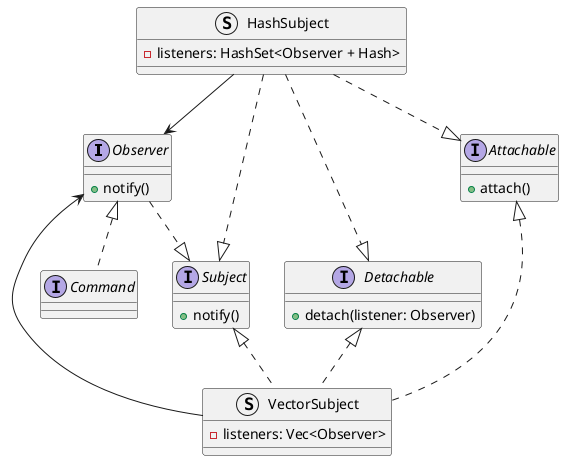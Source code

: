 @startuml "observer"
interface "Observer" as obs {
    {method} + notify()
}

interface "Attachable" as attach {
    {method} + attach()
}

interface "Detachable" as detach {
    {method} + detach(listener: Observer)
}

interface "Subject" as sub {
    {method} + notify()
}
obs ..|> sub



struct "VectorSubject" as vecsub {
    {field} - listeners: Vec<Observer>
}
vecsub .u.|> sub
vecsub .u.|> attach
vecsub .u.|> detach
vecsub -u-> obs


struct "HashSubject" as hshsub {
    {field} - listeners: HashSet<Observer + Hash>
}
hshsub .d.|> sub
hshsub .d.|> attach
hshsub .d.|> detach
hshsub -d-> obs

interface "Command" as cmd {

}
cmd .u.|> obs

@enduml